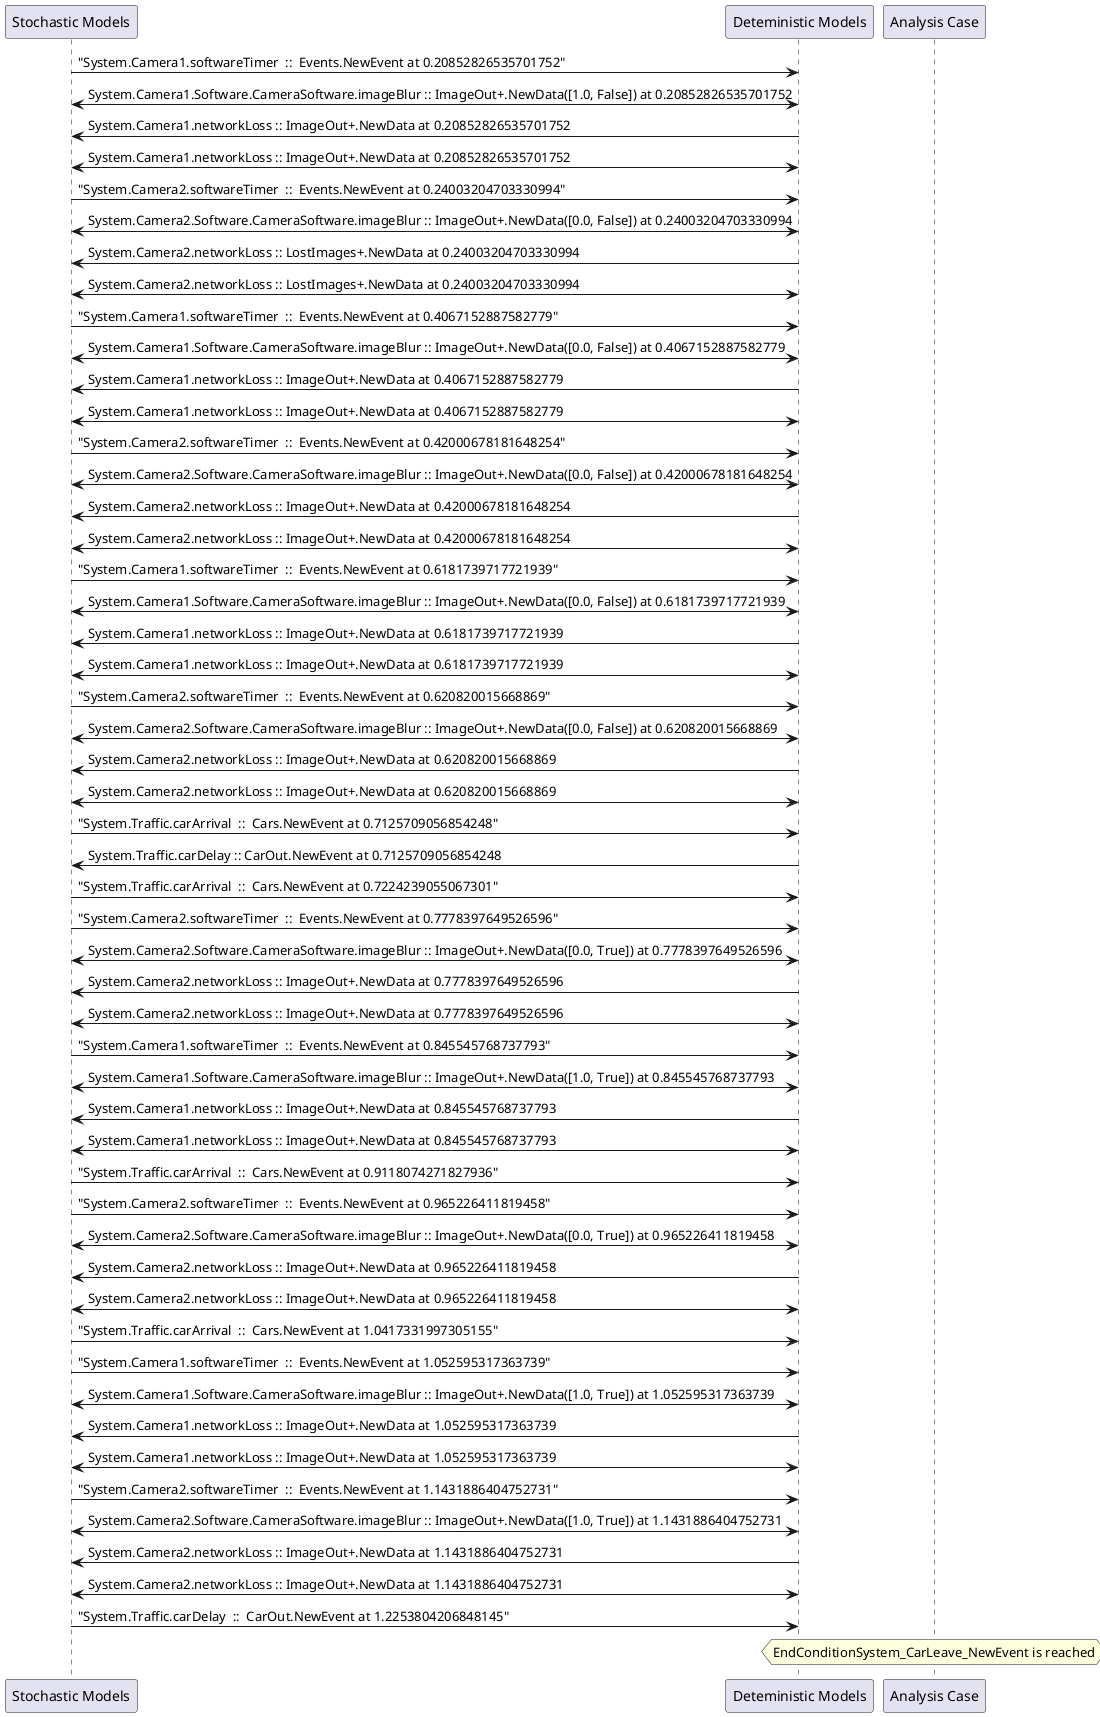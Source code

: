 
	@startuml
	participant "Stochastic Models" as stochmodel
	participant "Deteministic Models" as detmodel
	participant "Analysis Case" as analysis
	{6522_stop} stochmodel -> detmodel : "System.Camera1.softwareTimer  ::  Events.NewEvent at 0.20852826535701752"
detmodel <-> stochmodel : System.Camera1.Software.CameraSoftware.imageBlur :: ImageOut+.NewData([1.0, False]) at 0.20852826535701752
detmodel -> stochmodel : System.Camera1.networkLoss :: ImageOut+.NewData at 0.20852826535701752
detmodel <-> stochmodel : System.Camera1.networkLoss :: ImageOut+.NewData at 0.20852826535701752
{6538_stop} stochmodel -> detmodel : "System.Camera2.softwareTimer  ::  Events.NewEvent at 0.24003204703330994"
detmodel <-> stochmodel : System.Camera2.Software.CameraSoftware.imageBlur :: ImageOut+.NewData([0.0, False]) at 0.24003204703330994
detmodel -> stochmodel : System.Camera2.networkLoss :: LostImages+.NewData at 0.24003204703330994
detmodel <-> stochmodel : System.Camera2.networkLoss :: LostImages+.NewData at 0.24003204703330994
{6523_stop} stochmodel -> detmodel : "System.Camera1.softwareTimer  ::  Events.NewEvent at 0.4067152887582779"
detmodel <-> stochmodel : System.Camera1.Software.CameraSoftware.imageBlur :: ImageOut+.NewData([0.0, False]) at 0.4067152887582779
detmodel -> stochmodel : System.Camera1.networkLoss :: ImageOut+.NewData at 0.4067152887582779
detmodel <-> stochmodel : System.Camera1.networkLoss :: ImageOut+.NewData at 0.4067152887582779
{6539_stop} stochmodel -> detmodel : "System.Camera2.softwareTimer  ::  Events.NewEvent at 0.42000678181648254"
detmodel <-> stochmodel : System.Camera2.Software.CameraSoftware.imageBlur :: ImageOut+.NewData([0.0, False]) at 0.42000678181648254
detmodel -> stochmodel : System.Camera2.networkLoss :: ImageOut+.NewData at 0.42000678181648254
detmodel <-> stochmodel : System.Camera2.networkLoss :: ImageOut+.NewData at 0.42000678181648254
{6524_stop} stochmodel -> detmodel : "System.Camera1.softwareTimer  ::  Events.NewEvent at 0.6181739717721939"
detmodel <-> stochmodel : System.Camera1.Software.CameraSoftware.imageBlur :: ImageOut+.NewData([0.0, False]) at 0.6181739717721939
detmodel -> stochmodel : System.Camera1.networkLoss :: ImageOut+.NewData at 0.6181739717721939
detmodel <-> stochmodel : System.Camera1.networkLoss :: ImageOut+.NewData at 0.6181739717721939
{6540_stop} stochmodel -> detmodel : "System.Camera2.softwareTimer  ::  Events.NewEvent at 0.620820015668869"
detmodel <-> stochmodel : System.Camera2.Software.CameraSoftware.imageBlur :: ImageOut+.NewData([0.0, False]) at 0.620820015668869
detmodel -> stochmodel : System.Camera2.networkLoss :: ImageOut+.NewData at 0.620820015668869
detmodel <-> stochmodel : System.Camera2.networkLoss :: ImageOut+.NewData at 0.620820015668869
{6553_stop} stochmodel -> detmodel : "System.Traffic.carArrival  ::  Cars.NewEvent at 0.7125709056854248"
{6563_start} detmodel -> stochmodel : System.Traffic.carDelay :: CarOut.NewEvent at 0.7125709056854248
{6554_stop} stochmodel -> detmodel : "System.Traffic.carArrival  ::  Cars.NewEvent at 0.7224239055067301"
{6541_stop} stochmodel -> detmodel : "System.Camera2.softwareTimer  ::  Events.NewEvent at 0.7778397649526596"
detmodel <-> stochmodel : System.Camera2.Software.CameraSoftware.imageBlur :: ImageOut+.NewData([0.0, True]) at 0.7778397649526596
detmodel -> stochmodel : System.Camera2.networkLoss :: ImageOut+.NewData at 0.7778397649526596
detmodel <-> stochmodel : System.Camera2.networkLoss :: ImageOut+.NewData at 0.7778397649526596
{6525_stop} stochmodel -> detmodel : "System.Camera1.softwareTimer  ::  Events.NewEvent at 0.845545768737793"
detmodel <-> stochmodel : System.Camera1.Software.CameraSoftware.imageBlur :: ImageOut+.NewData([1.0, True]) at 0.845545768737793
detmodel -> stochmodel : System.Camera1.networkLoss :: ImageOut+.NewData at 0.845545768737793
detmodel <-> stochmodel : System.Camera1.networkLoss :: ImageOut+.NewData at 0.845545768737793
{6555_stop} stochmodel -> detmodel : "System.Traffic.carArrival  ::  Cars.NewEvent at 0.9118074271827936"
{6542_stop} stochmodel -> detmodel : "System.Camera2.softwareTimer  ::  Events.NewEvent at 0.965226411819458"
detmodel <-> stochmodel : System.Camera2.Software.CameraSoftware.imageBlur :: ImageOut+.NewData([0.0, True]) at 0.965226411819458
detmodel -> stochmodel : System.Camera2.networkLoss :: ImageOut+.NewData at 0.965226411819458
detmodel <-> stochmodel : System.Camera2.networkLoss :: ImageOut+.NewData at 0.965226411819458
{6556_stop} stochmodel -> detmodel : "System.Traffic.carArrival  ::  Cars.NewEvent at 1.0417331997305155"
{6526_stop} stochmodel -> detmodel : "System.Camera1.softwareTimer  ::  Events.NewEvent at 1.052595317363739"
detmodel <-> stochmodel : System.Camera1.Software.CameraSoftware.imageBlur :: ImageOut+.NewData([1.0, True]) at 1.052595317363739
detmodel -> stochmodel : System.Camera1.networkLoss :: ImageOut+.NewData at 1.052595317363739
detmodel <-> stochmodel : System.Camera1.networkLoss :: ImageOut+.NewData at 1.052595317363739
{6543_stop} stochmodel -> detmodel : "System.Camera2.softwareTimer  ::  Events.NewEvent at 1.1431886404752731"
detmodel <-> stochmodel : System.Camera2.Software.CameraSoftware.imageBlur :: ImageOut+.NewData([1.0, True]) at 1.1431886404752731
detmodel -> stochmodel : System.Camera2.networkLoss :: ImageOut+.NewData at 1.1431886404752731
detmodel <-> stochmodel : System.Camera2.networkLoss :: ImageOut+.NewData at 1.1431886404752731
{6563_stop} stochmodel -> detmodel : "System.Traffic.carDelay  ::  CarOut.NewEvent at 1.2253804206848145"
{6563_start} <-> {6563_stop} : delay
hnote over analysis 
EndConditionSystem_CarLeave_NewEvent is reached
endnote
@enduml